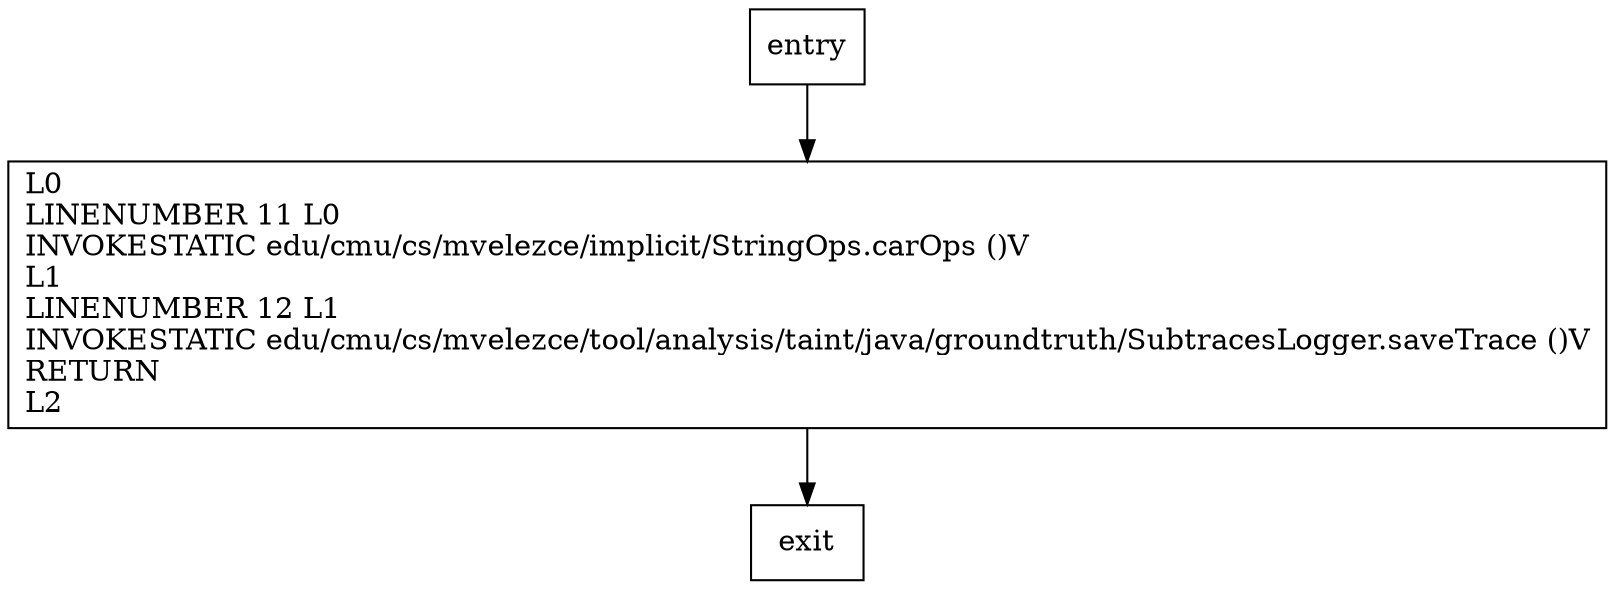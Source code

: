 digraph main {
node [shape=record];
1838527773 [label="L0\lLINENUMBER 11 L0\lINVOKESTATIC edu/cmu/cs/mvelezce/implicit/StringOps.carOps ()V\lL1\lLINENUMBER 12 L1\lINVOKESTATIC edu/cmu/cs/mvelezce/tool/analysis/taint/java/groundtruth/SubtracesLogger.saveTrace ()V\lRETURN\lL2\l"];
entry;
exit;
entry -> 1838527773;
1838527773 -> exit;
}
